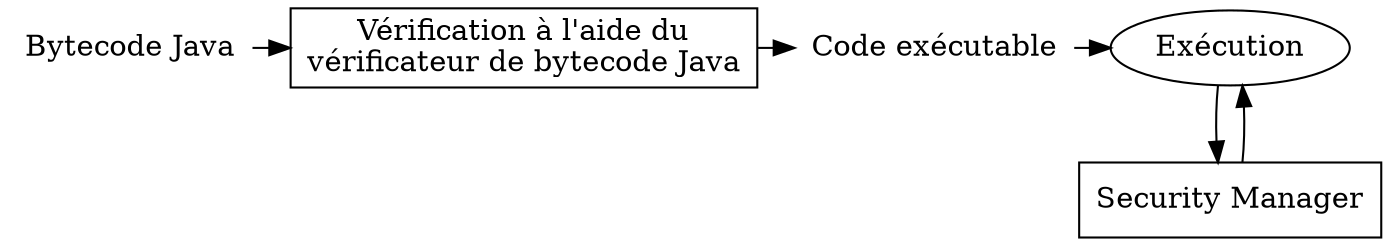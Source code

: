 
digraph G {
    bytecode [label="Bytecode Java", shape=plaintext];
    subgraph JVM {
	label="JVM"; shape=rectangle;

	bcv [label="Vérification à l'aide du\nvérificateur de bytecode Java", shape=rectangle];
	execcode [label="Code exécutable", shape=plaintext];
	exec [label="Exécution", shape=oval];
	sm[label="Security Manager", shape=rectangle];
        bcv -> execcode[constraint=false];
        execcode ->exec [constraint=false];
	exec -> sm  [constraint=true];
	sm -> exec  [constraint=false];

    } ;
    bytecode -> bcv [constraint=false];

  }

